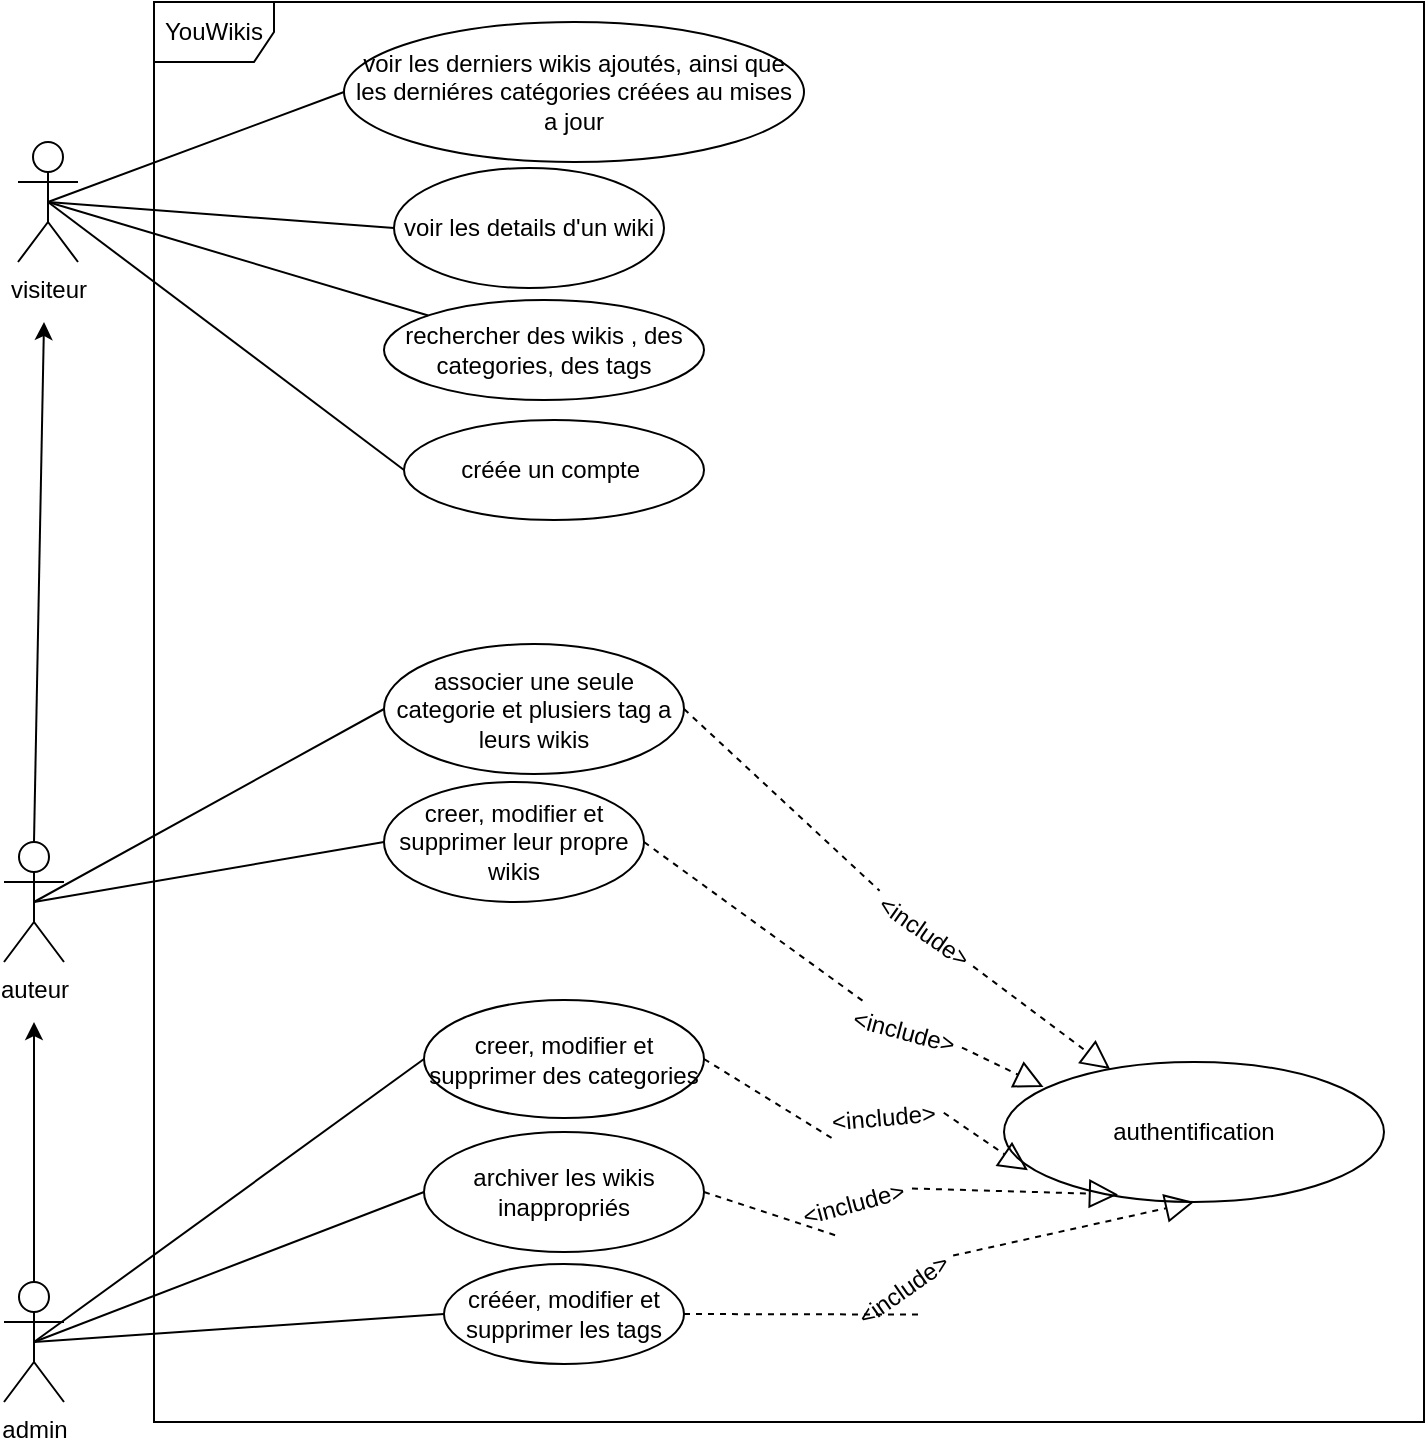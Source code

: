<mxfile version="12.2.4" pages="1"><diagram id="90PpnR-5AJBD1PZd6F79" name="Page-1"><mxGraphModel dx="917" dy="653" grid="1" gridSize="10" guides="1" tooltips="1" connect="1" arrows="1" fold="1" page="0" pageScale="1" pageWidth="850" pageHeight="1100" math="0" shadow="0"><root><mxCell id="0"/><mxCell id="1" parent="0"/><mxCell id="2" value="visiteur" style="shape=umlActor;verticalLabelPosition=bottom;verticalAlign=top;html=1;" parent="1" vertex="1"><mxGeometry x="57" y="70" width="30" height="60" as="geometry"/></mxCell><mxCell id="3" value="auteur" style="shape=umlActor;verticalLabelPosition=bottom;verticalAlign=top;html=1;" parent="1" vertex="1"><mxGeometry x="50" y="420" width="30" height="60" as="geometry"/></mxCell><mxCell id="6" value="admin" style="shape=umlActor;verticalLabelPosition=bottom;verticalAlign=top;html=1;" parent="1" vertex="1"><mxGeometry x="50" y="640" width="30" height="60" as="geometry"/></mxCell><mxCell id="8" value="YouWikis" style="shape=umlFrame;whiteSpace=wrap;html=1;" parent="1" vertex="1"><mxGeometry x="125" width="635" height="710" as="geometry"/></mxCell><mxCell id="9" value="voir les derniers wikis ajoutés, ainsi que les derniéres catégories créées au mises a jour" style="ellipse;whiteSpace=wrap;html=1;" parent="1" vertex="1"><mxGeometry x="220" y="10" width="230" height="70" as="geometry"/></mxCell><mxCell id="10" value="voir les details d'un wiki" style="ellipse;whiteSpace=wrap;html=1;" parent="1" vertex="1"><mxGeometry x="245" y="83" width="135" height="60" as="geometry"/></mxCell><mxCell id="11" value="rechercher des wikis , des categories, des tags" style="ellipse;whiteSpace=wrap;html=1;" parent="1" vertex="1"><mxGeometry x="240" y="149" width="160" height="50" as="geometry"/></mxCell><mxCell id="12" value="créée un compte&amp;nbsp;" style="ellipse;whiteSpace=wrap;html=1;" parent="1" vertex="1"><mxGeometry x="250" y="209" width="150" height="50" as="geometry"/></mxCell><mxCell id="21" value="associer une seule categorie et plusiers tag a leurs wikis" style="ellipse;whiteSpace=wrap;html=1;" parent="1" vertex="1"><mxGeometry x="240" y="321" width="150" height="65" as="geometry"/></mxCell><mxCell id="22" value="creer, modifier et supprimer leur propre wikis" style="ellipse;whiteSpace=wrap;html=1;" parent="1" vertex="1"><mxGeometry x="240" y="390" width="130" height="60" as="geometry"/></mxCell><mxCell id="32" value="creer, modifier et supprimer des categories" style="ellipse;whiteSpace=wrap;html=1;" parent="1" vertex="1"><mxGeometry x="260" y="499" width="140" height="59" as="geometry"/></mxCell><mxCell id="34" value="crééer, modifier et supprimer les tags" style="ellipse;whiteSpace=wrap;html=1;" parent="1" vertex="1"><mxGeometry x="270" y="631" width="120" height="50" as="geometry"/></mxCell><mxCell id="33" value="archiver les wikis inappropriés" style="ellipse;whiteSpace=wrap;html=1;" parent="1" vertex="1"><mxGeometry x="260" y="565" width="140" height="60" as="geometry"/></mxCell><mxCell id="25" value="authentification" style="ellipse;whiteSpace=wrap;html=1;" parent="1" vertex="1"><mxGeometry x="550" y="530" width="190" height="70" as="geometry"/></mxCell><mxCell id="14" value="" style="endArrow=none;html=1;exitX=0.5;exitY=0.5;exitDx=0;exitDy=0;exitPerimeter=0;entryX=0;entryY=0.5;entryDx=0;entryDy=0;" parent="1" source="2" target="9" edge="1"><mxGeometry width="50" height="50" relative="1" as="geometry"><mxPoint x="360" y="320" as="sourcePoint"/><mxPoint x="410" y="270" as="targetPoint"/></mxGeometry></mxCell><mxCell id="15" value="" style="endArrow=none;html=1;exitX=0.5;exitY=0.5;exitDx=0;exitDy=0;exitPerimeter=0;" parent="1" source="2" target="11" edge="1"><mxGeometry width="50" height="50" relative="1" as="geometry"><mxPoint x="85" y="110" as="sourcePoint"/><mxPoint x="230.0" y="55" as="targetPoint"/></mxGeometry></mxCell><mxCell id="17" value="" style="endArrow=none;html=1;exitX=0.5;exitY=0.5;exitDx=0;exitDy=0;exitPerimeter=0;entryX=0;entryY=0.5;entryDx=0;entryDy=0;" parent="1" source="2" target="12" edge="1"><mxGeometry width="50" height="50" relative="1" as="geometry"><mxPoint x="85" y="110" as="sourcePoint"/><mxPoint x="284.085" y="198.142" as="targetPoint"/></mxGeometry></mxCell><mxCell id="16" value="" style="endArrow=none;html=1;exitX=0.5;exitY=0.5;exitDx=0;exitDy=0;exitPerimeter=0;entryX=0;entryY=0.5;entryDx=0;entryDy=0;" parent="1" source="2" target="10" edge="1"><mxGeometry width="50" height="50" relative="1" as="geometry"><mxPoint x="95" y="120.0" as="sourcePoint"/><mxPoint x="240.0" y="65" as="targetPoint"/></mxGeometry></mxCell><mxCell id="19" value="" style="endArrow=classic;html=1;exitX=0.5;exitY=0;exitDx=0;exitDy=0;exitPerimeter=0;" parent="1" source="3" edge="1"><mxGeometry width="50" height="50" relative="1" as="geometry"><mxPoint x="180" y="320" as="sourcePoint"/><mxPoint x="70" y="160" as="targetPoint"/></mxGeometry></mxCell><mxCell id="20" value="" style="endArrow=classic;html=1;" parent="1" edge="1"><mxGeometry width="50" height="50" relative="1" as="geometry"><mxPoint x="65" y="640" as="sourcePoint"/><mxPoint x="65" y="510" as="targetPoint"/></mxGeometry></mxCell><mxCell id="23" value="" style="endArrow=none;html=1;exitX=0.5;exitY=0.5;exitDx=0;exitDy=0;exitPerimeter=0;entryX=0;entryY=0.5;entryDx=0;entryDy=0;" parent="1" source="3" target="21" edge="1"><mxGeometry width="50" height="50" relative="1" as="geometry"><mxPoint x="290" y="460" as="sourcePoint"/><mxPoint x="340" y="410" as="targetPoint"/></mxGeometry></mxCell><mxCell id="24" value="" style="endArrow=none;html=1;entryX=0;entryY=0.5;entryDx=0;entryDy=0;exitX=0.5;exitY=0.5;exitDx=0;exitDy=0;exitPerimeter=0;" parent="1" source="3" target="22" edge="1"><mxGeometry width="50" height="50" relative="1" as="geometry"><mxPoint x="90" y="460" as="sourcePoint"/><mxPoint x="250.0" y="420" as="targetPoint"/></mxGeometry></mxCell><mxCell id="35" value="" style="endArrow=none;html=1;entryX=0;entryY=0.5;entryDx=0;entryDy=0;exitX=0.5;exitY=0.5;exitDx=0;exitDy=0;exitPerimeter=0;" parent="1" source="6" target="33" edge="1"><mxGeometry width="50" height="50" relative="1" as="geometry"><mxPoint x="75" y="460" as="sourcePoint"/><mxPoint x="270.0" y="505" as="targetPoint"/></mxGeometry></mxCell><mxCell id="36" value="" style="endArrow=none;html=1;entryX=0;entryY=0.5;entryDx=0;entryDy=0;exitX=0.5;exitY=0.5;exitDx=0;exitDy=0;exitPerimeter=0;" parent="1" source="6" target="34" edge="1"><mxGeometry width="50" height="50" relative="1" as="geometry"><mxPoint x="85" y="470" as="sourcePoint"/><mxPoint x="280.0" y="515" as="targetPoint"/></mxGeometry></mxCell><mxCell id="37" value="" style="endArrow=none;html=1;entryX=0;entryY=0.5;entryDx=0;entryDy=0;exitX=0.5;exitY=0.5;exitDx=0;exitDy=0;exitPerimeter=0;" parent="1" source="6" target="32" edge="1"><mxGeometry width="50" height="50" relative="1" as="geometry"><mxPoint x="95" y="480" as="sourcePoint"/><mxPoint x="290.0" y="525" as="targetPoint"/></mxGeometry></mxCell><mxCell id="28" value="" style="endArrow=block;dashed=1;endFill=0;endSize=12;html=1;exitX=1;exitY=0.5;exitDx=0;exitDy=0;startArrow=none;" parent="1" source="29" target="25" edge="1"><mxGeometry width="160" relative="1" as="geometry"><mxPoint x="460" y="420" as="sourcePoint"/><mxPoint x="620" y="420" as="targetPoint"/></mxGeometry></mxCell><mxCell id="30" value="" style="endArrow=block;dashed=1;endFill=0;endSize=12;html=1;exitX=1;exitY=0.5;exitDx=0;exitDy=0;entryX=0.104;entryY=0.179;entryDx=0;entryDy=0;entryPerimeter=0;startArrow=none;" parent="1" source="31" target="25" edge="1"><mxGeometry width="160" relative="1" as="geometry"><mxPoint x="440.0" y="420" as="sourcePoint"/><mxPoint x="611.744" y="543.839" as="targetPoint"/></mxGeometry></mxCell><mxCell id="38" value="" style="endArrow=block;dashed=1;endFill=0;endSize=12;html=1;exitX=1;exitY=0.5;exitDx=0;exitDy=0;entryX=0.5;entryY=1;entryDx=0;entryDy=0;startArrow=none;" parent="1" source="45" target="25" edge="1"><mxGeometry width="160" relative="1" as="geometry"><mxPoint x="460.0" y="505" as="sourcePoint"/><mxPoint x="579.76" y="552.53" as="targetPoint"/></mxGeometry></mxCell><mxCell id="39" value="" style="endArrow=block;dashed=1;endFill=0;endSize=12;html=1;exitX=1;exitY=0.5;exitDx=0;exitDy=0;entryX=0.3;entryY=0.946;entryDx=0;entryDy=0;entryPerimeter=0;startArrow=none;" parent="1" source="44" target="25" edge="1"><mxGeometry width="160" relative="1" as="geometry"><mxPoint x="470.0" y="515" as="sourcePoint"/><mxPoint x="589.76" y="562.53" as="targetPoint"/></mxGeometry></mxCell><mxCell id="40" value="" style="endArrow=block;dashed=1;endFill=0;endSize=12;html=1;exitX=1;exitY=0.5;exitDx=0;exitDy=0;entryX=0.063;entryY=0.774;entryDx=0;entryDy=0;entryPerimeter=0;startArrow=none;" parent="1" source="43" target="25" edge="1"><mxGeometry width="160" relative="1" as="geometry"><mxPoint x="480.0" y="525" as="sourcePoint"/><mxPoint x="599.76" y="572.53" as="targetPoint"/></mxGeometry></mxCell><mxCell id="46" value="" style="endArrow=none;dashed=1;endFill=0;endSize=12;html=1;exitX=1;exitY=0.5;exitDx=0;exitDy=0;entryX=0.3;entryY=0.946;entryDx=0;entryDy=0;entryPerimeter=0;" parent="1" source="33" target="44" edge="1"><mxGeometry width="160" relative="1" as="geometry"><mxPoint x="450" y="675" as="sourcePoint"/><mxPoint x="607" y="596.22" as="targetPoint"/></mxGeometry></mxCell><mxCell id="44" value="&amp;lt;include&amp;gt;" style="text;html=1;strokeColor=none;fillColor=none;align=center;verticalAlign=middle;whiteSpace=wrap;rounded=0;rotation=-15;" parent="1" vertex="1"><mxGeometry x="445" y="586" width="60" height="30" as="geometry"/></mxCell><mxCell id="48" value="" style="endArrow=none;dashed=1;endFill=0;endSize=12;html=1;exitX=1;exitY=0.5;exitDx=0;exitDy=0;entryX=0.063;entryY=0.774;entryDx=0;entryDy=0;entryPerimeter=0;" parent="1" source="32" target="43" edge="1"><mxGeometry width="160" relative="1" as="geometry"><mxPoint x="450" y="595" as="sourcePoint"/><mxPoint x="561.97" y="584.18" as="targetPoint"/></mxGeometry></mxCell><mxCell id="43" value="&amp;lt;include&amp;gt;" style="text;html=1;strokeColor=none;fillColor=none;align=center;verticalAlign=middle;whiteSpace=wrap;rounded=0;rotation=-5;" parent="1" vertex="1"><mxGeometry x="460" y="543" width="60" height="30" as="geometry"/></mxCell><mxCell id="49" value="" style="endArrow=none;dashed=1;endFill=0;endSize=12;html=1;exitX=1;exitY=0.5;exitDx=0;exitDy=0;entryX=0.5;entryY=1;entryDx=0;entryDy=0;" parent="1" source="34" target="45" edge="1"><mxGeometry width="160" relative="1" as="geometry"><mxPoint x="460" y="765" as="sourcePoint"/><mxPoint x="645" y="600" as="targetPoint"/></mxGeometry></mxCell><mxCell id="45" value="&amp;lt;include&amp;gt;" style="text;html=1;strokeColor=none;fillColor=none;align=center;verticalAlign=middle;whiteSpace=wrap;rounded=0;rotation=-35;" parent="1" vertex="1"><mxGeometry x="470" y="629" width="60" height="30" as="geometry"/></mxCell><mxCell id="50" value="" style="endArrow=none;dashed=1;endFill=0;endSize=12;html=1;exitX=1;exitY=0.5;exitDx=0;exitDy=0;entryX=0.104;entryY=0.179;entryDx=0;entryDy=0;entryPerimeter=0;" parent="1" source="22" target="31" edge="1"><mxGeometry width="160" relative="1" as="geometry"><mxPoint x="450" y="495" as="sourcePoint"/><mxPoint x="569.76" y="542.53" as="targetPoint"/></mxGeometry></mxCell><mxCell id="31" value="&amp;lt;include&amp;gt;" style="text;html=1;strokeColor=none;fillColor=none;align=center;verticalAlign=middle;whiteSpace=wrap;rounded=0;rotation=15;" parent="1" vertex="1"><mxGeometry x="470" y="500" width="60" height="30" as="geometry"/></mxCell><mxCell id="51" value="" style="endArrow=none;dashed=1;endFill=0;endSize=12;html=1;exitX=1;exitY=0.5;exitDx=0;exitDy=0;" parent="1" source="21" target="29" edge="1"><mxGeometry width="160" relative="1" as="geometry"><mxPoint x="430" y="410.0" as="sourcePoint"/><mxPoint x="601.725" y="533.842" as="targetPoint"/></mxGeometry></mxCell><mxCell id="29" value="&amp;lt;include&amp;gt;" style="text;html=1;strokeColor=none;fillColor=none;align=center;verticalAlign=middle;whiteSpace=wrap;rounded=0;rotation=35;" parent="1" vertex="1"><mxGeometry x="480" y="450" width="60" height="30" as="geometry"/></mxCell></root></mxGraphModel></diagram></mxfile>
